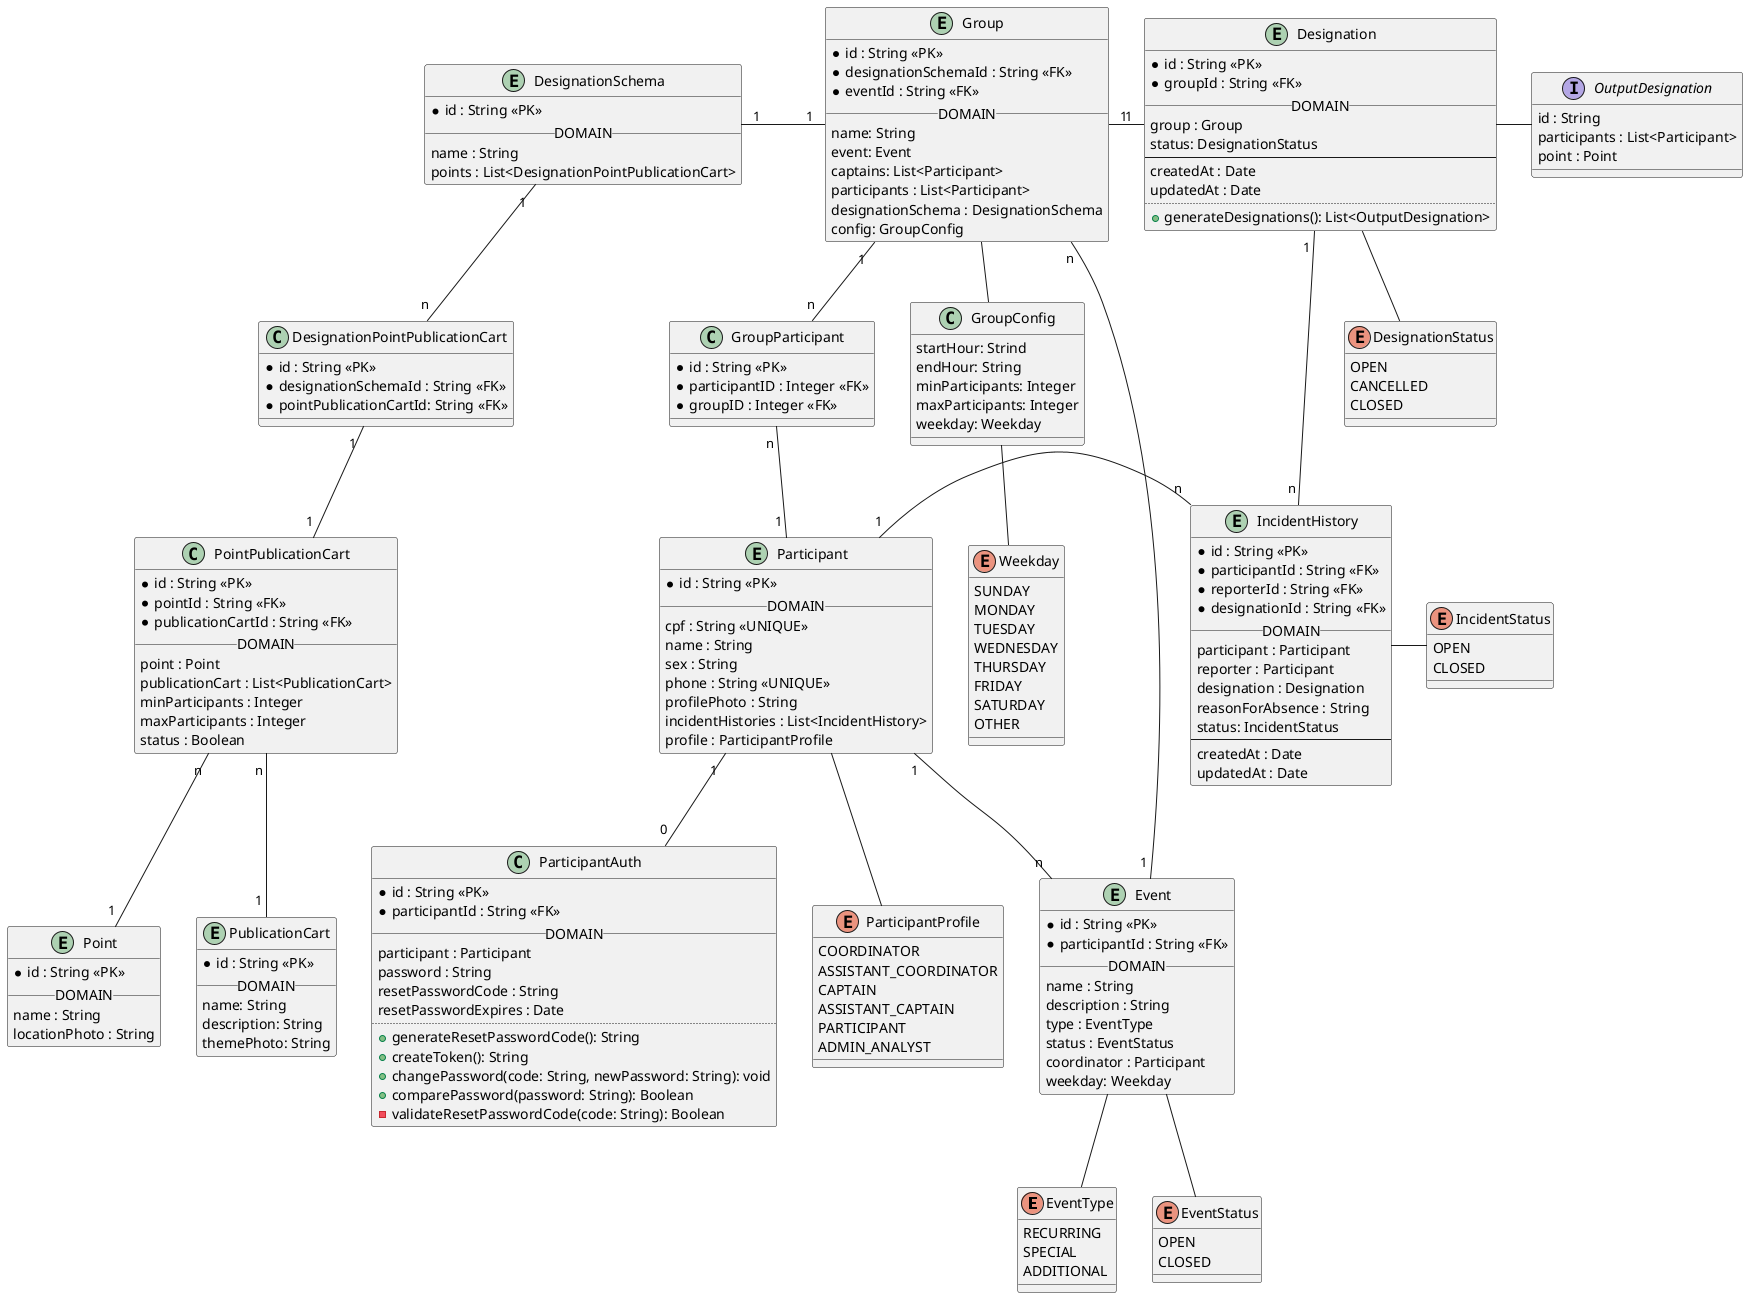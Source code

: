 @startuml Domain

enum EventType {
    RECURRING
    SPECIAL
    ADDITIONAL
}

enum EventStatus {
    OPEN
    CLOSED
}

enum Weekday {
    SUNDAY
    MONDAY
    TUESDAY
    WEDNESDAY
    THURSDAY
    FRIDAY
    SATURDAY
    OTHER
}

entity Event {
    * id : String <<PK>>
    * participantId : String <<FK>>
    __DOMAIN__
    name : String
    description : String
    type : EventType
    status : EventStatus
    coordinator : Participant
    weekday: Weekday
}
Event -- EventType
Event -- EventStatus

class ParticipantAuth {
    * id : String <<PK>>
    * participantId : String <<FK>>
    __DOMAIN__
    participant : Participant
    password : String
    resetPasswordCode : String
    resetPasswordExpires : Date
    ..
    + generateResetPasswordCode(): String
    + createToken(): String
    + changePassword(code: String, newPassword: String): void
    + comparePassword(password: String): Boolean
    - validateResetPasswordCode(code: String): Boolean
}

enum ParticipantProfile {
    COORDINATOR
    ASSISTANT_COORDINATOR
    CAPTAIN
    ASSISTANT_CAPTAIN
    PARTICIPANT
    ADMIN_ANALYST
}

entity Participant {
    * id : String <<PK>>
    __DOMAIN__
    cpf : String <<UNIQUE>>
    name : String
    sex : String
    phone : String <<UNIQUE>>
    profilePhoto : String
    incidentHistories : List<IncidentHistory>
    profile : ParticipantProfile
}
Participant -- ParticipantProfile
Participant " 1 " -- " 0 " ParticipantAuth
Participant " 1 " -- " n " Event

class GroupParticipant {
    * id : String <<PK>>
    * participantID : Integer <<FK>>
    * groupID : Integer <<FK>>

}

class GroupConfig {
    startHour: Strind
    endHour: String
    minParticipants: Integer
    maxParticipants: Integer
    weekday: Weekday
}
GroupConfig -- Weekday

entity Group {
    * id : String <<PK>>
    * designationSchemaId : String <<FK>>
    * eventId : String <<FK>>
    __DOMAIN__
    name: String
    event: Event
    captains: List<Participant>
    participants : List<Participant>
    designationSchema : DesignationSchema
    config: GroupConfig
}
Group -- GroupConfig

entity DesignationSchema {
    * id : String <<PK>>
    __DOMAIN__
    name : String
    points : List<DesignationPointPublicationCart>
}
Group " 1 " -- " n " GroupParticipant
GroupParticipant " n " -- " 1 " Participant
Group " n " -- " 1 " Event
Group " 1 " -left- " 1 " DesignationSchema

class DesignationPointPublicationCart {
    * id : String <<PK>>
    * designationSchemaId : String <<FK>>
    * pointPublicationCartId: String <<FK>>
}

class PointPublicationCart {
    * id : String <<PK>>
    * pointId : String <<FK>>
    * publicationCartId : String <<FK>>
    __DOMAIN__
    point : Point
    publicationCart : List<PublicationCart>
    minParticipants : Integer
    maxParticipants : Integer
    status : Boolean
}

entity Point {
    * id : String <<PK>>
    __DOMAIN__
    name : String
    locationPhoto : String 
}

entity PublicationCart {
    * id : String <<PK>>
    __DOMAIN__
    name: String
    description: String
    themePhoto: String 
}
DesignationSchema " 1 " -- " n " DesignationPointPublicationCart
DesignationPointPublicationCart " 1 " -- " 1 " PointPublicationCart
PointPublicationCart " n " -- " 1 " Point
PointPublicationCart " n " -- " 1 " PublicationCart


interface OutputDesignation {
    id : String
    participants : List<Participant>
    point : Point
}

enum DesignationStatus {
    OPEN
    CANCELLED
    CLOSED
}

entity Designation {
    * id : String <<PK>>
    * groupId : String <<FK>>
    __DOMAIN__
    group : Group
    status: DesignationStatus
    --
    createdAt : Date
    updatedAt : Date
    ..
    + generateDesignations(): List<OutputDesignation>
}
Designation -- DesignationStatus
Designation -right- OutputDesignation
Designation " 1 " -left- " 1 " Group

enum IncidentStatus {
    OPEN
    CLOSED
}

entity IncidentHistory {
    * id : String <<PK>>
    * participantId : String <<FK>>
    * reporterId : String <<FK>>
    * designationId : String <<FK>>
    __DOMAIN__
    participant : Participant
    reporter : Participant
    designation : Designation
    reasonForAbsence : String
    status: IncidentStatus
    --
    createdAt : Date
    updatedAt : Date
}
Participant " 1 " -right- " n " IncidentHistory
IncidentHistory " n " -left- " 1 " Designation
IncidentHistory -right- IncidentStatus

@enduml

